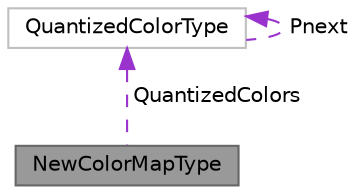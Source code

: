 digraph "NewColorMapType"
{
 // LATEX_PDF_SIZE
  bgcolor="transparent";
  edge [fontname=Helvetica,fontsize=10,labelfontname=Helvetica,labelfontsize=10];
  node [fontname=Helvetica,fontsize=10,shape=box,height=0.2,width=0.4];
  Node1 [label="NewColorMapType",height=0.2,width=0.4,color="gray40", fillcolor="grey60", style="filled", fontcolor="black",tooltip=" "];
  Node2 -> Node1 [dir="back",color="darkorchid3",style="dashed",label=" QuantizedColors" ];
  Node2 [label="QuantizedColorType",height=0.2,width=0.4,color="grey75", fillcolor="white", style="filled",URL="$structQuantizedColorType.html",tooltip=" "];
  Node2 -> Node2 [dir="back",color="darkorchid3",style="dashed",label=" Pnext" ];
}
